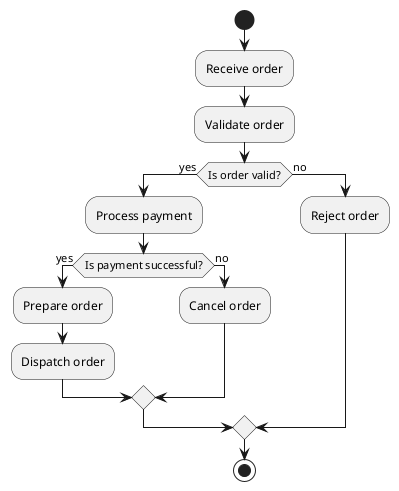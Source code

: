 @startuml
start
:Receive order;
:Validate order;
if (Is order valid?) then (yes)
  :Process payment;
  if (Is payment successful?) then (yes)
    :Prepare order;
    :Dispatch order;
  else (no)
    :Cancel order;
  endif
else (no)
  :Reject order;
endif
stop
@enduml